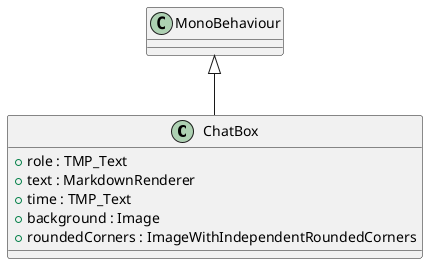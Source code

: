 @startuml
class ChatBox {
    + role : TMP_Text
    + text : MarkdownRenderer
    + time : TMP_Text
    + background : Image
    + roundedCorners : ImageWithIndependentRoundedCorners
}
MonoBehaviour <|-- ChatBox
@enduml
